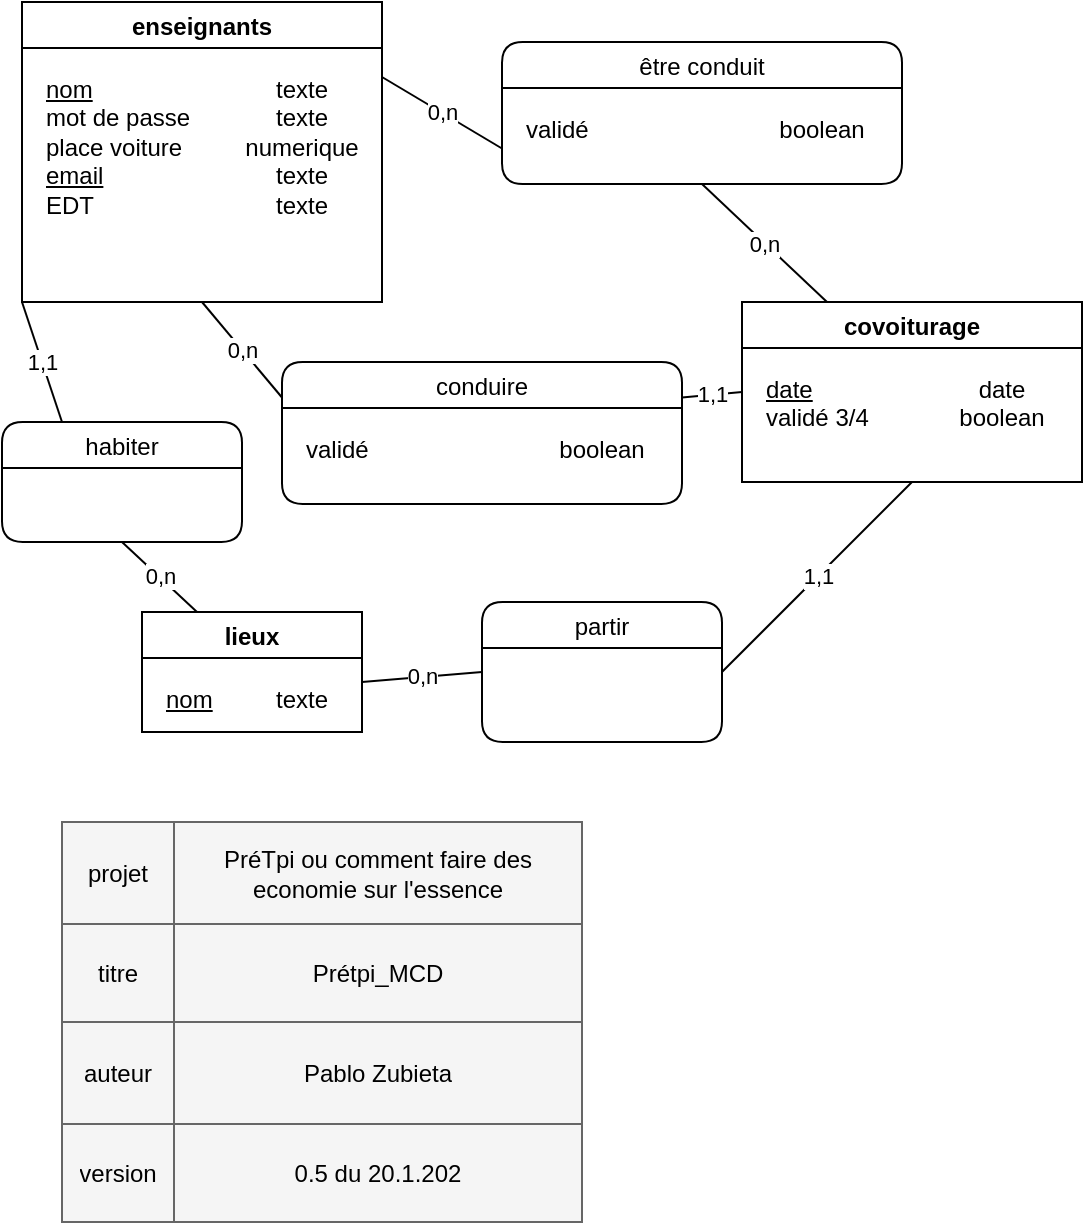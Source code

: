 <mxfile version="20.8.16" type="device"><diagram id="2-8-NAPyxzcTQ1t6RsNJ" name="Page-1"><mxGraphModel dx="1066" dy="766" grid="0" gridSize="10" guides="1" tooltips="1" connect="1" arrows="1" fold="1" page="1" pageScale="1" pageWidth="1169" pageHeight="827" math="0" shadow="0"><root><mxCell id="0"/><mxCell id="1" parent="0"/><mxCell id="dPWAgicj8FvbFGfztx_S-20" value="1,1" style="endArrow=none;html=1;rounded=0;fontColor=none;exitX=1;exitY=0.25;exitDx=0;exitDy=0;entryX=0;entryY=0.5;entryDx=0;entryDy=0;" parent="1" source="QiuYrpNzA8auyEKa5usx-108" target="QiuYrpNzA8auyEKa5usx-114" edge="1"><mxGeometry width="50" height="50" relative="1" as="geometry"><mxPoint x="600.96" y="261.96" as="sourcePoint"/><mxPoint x="693.95" y="262.05" as="targetPoint"/><Array as="points"/></mxGeometry></mxCell><mxCell id="QiuYrpNzA8auyEKa5usx-1" value="0,n" style="endArrow=none;html=1;rounded=0;fontColor=none;exitX=0.5;exitY=1;exitDx=0;exitDy=0;entryX=0;entryY=0.25;entryDx=0;entryDy=0;" parent="1" source="QiuYrpNzA8auyEKa5usx-105" target="QiuYrpNzA8auyEKa5usx-108" edge="1"><mxGeometry width="50" height="50" relative="1" as="geometry"><mxPoint x="336.05" y="262.05" as="sourcePoint"/><mxPoint x="438.08" y="261.96" as="targetPoint"/><Array as="points"/></mxGeometry></mxCell><mxCell id="QiuYrpNzA8auyEKa5usx-87" value="0,n" style="endArrow=none;html=1;entryX=0;entryY=0.75;entryDx=0;entryDy=0;exitX=1;exitY=0.25;exitDx=0;exitDy=0;" parent="1" source="QiuYrpNzA8auyEKa5usx-105" target="vQGPWnIht3JCz0oEdX8j-5" edge="1"><mxGeometry width="50" height="50" relative="1" as="geometry"><mxPoint x="310" y="410" as="sourcePoint"/><mxPoint x="300" y="137.5" as="targetPoint"/></mxGeometry></mxCell><mxCell id="QiuYrpNzA8auyEKa5usx-88" value="0,n" style="endArrow=none;html=1;exitX=0.5;exitY=1;exitDx=0;exitDy=0;entryX=0.25;entryY=0;entryDx=0;entryDy=0;" parent="1" source="vQGPWnIht3JCz0oEdX8j-5" target="QiuYrpNzA8auyEKa5usx-114" edge="1"><mxGeometry width="50" height="50" relative="1" as="geometry"><mxPoint x="500" y="137.5" as="sourcePoint"/><mxPoint x="480" y="210" as="targetPoint"/></mxGeometry></mxCell><mxCell id="QiuYrpNzA8auyEKa5usx-92" value="" style="shape=table;html=1;whiteSpace=wrap;startSize=0;container=1;collapsible=0;childLayout=tableLayout;fillColor=#f5f5f5;strokeColor=#666666;fontColor=#333333;" parent="1" vertex="1"><mxGeometry x="40" y="440" width="260" height="200" as="geometry"/></mxCell><mxCell id="QiuYrpNzA8auyEKa5usx-93" value="" style="shape=tableRow;horizontal=0;startSize=0;swimlaneHead=0;swimlaneBody=0;top=0;left=0;bottom=0;right=0;collapsible=0;dropTarget=0;fillColor=none;points=[[0,0.5],[1,0.5]];portConstraint=eastwest;" parent="QiuYrpNzA8auyEKa5usx-92" vertex="1"><mxGeometry width="260" height="51" as="geometry"/></mxCell><mxCell id="QiuYrpNzA8auyEKa5usx-94" value="projet" style="shape=partialRectangle;html=1;whiteSpace=wrap;connectable=0;fillColor=none;top=0;left=0;bottom=0;right=0;overflow=hidden;" parent="QiuYrpNzA8auyEKa5usx-93" vertex="1"><mxGeometry width="56" height="51" as="geometry"><mxRectangle width="56" height="51" as="alternateBounds"/></mxGeometry></mxCell><mxCell id="QiuYrpNzA8auyEKa5usx-95" value="PréTpi ou comment faire des economie sur l'essence" style="shape=partialRectangle;html=1;whiteSpace=wrap;connectable=0;fillColor=none;top=0;left=0;bottom=0;right=0;overflow=hidden;" parent="QiuYrpNzA8auyEKa5usx-93" vertex="1"><mxGeometry x="56" width="204" height="51" as="geometry"><mxRectangle width="204" height="51" as="alternateBounds"/></mxGeometry></mxCell><mxCell id="QiuYrpNzA8auyEKa5usx-96" value="" style="shape=tableRow;horizontal=0;startSize=0;swimlaneHead=0;swimlaneBody=0;top=0;left=0;bottom=0;right=0;collapsible=0;dropTarget=0;fillColor=none;points=[[0,0.5],[1,0.5]];portConstraint=eastwest;" parent="QiuYrpNzA8auyEKa5usx-92" vertex="1"><mxGeometry y="51" width="260" height="49" as="geometry"/></mxCell><mxCell id="QiuYrpNzA8auyEKa5usx-97" value="titre" style="shape=partialRectangle;html=1;whiteSpace=wrap;connectable=0;fillColor=none;top=0;left=0;bottom=0;right=0;overflow=hidden;" parent="QiuYrpNzA8auyEKa5usx-96" vertex="1"><mxGeometry width="56" height="49" as="geometry"><mxRectangle width="56" height="49" as="alternateBounds"/></mxGeometry></mxCell><mxCell id="QiuYrpNzA8auyEKa5usx-98" value="Prétpi_MCD" style="shape=partialRectangle;html=1;whiteSpace=wrap;connectable=0;fillColor=none;top=0;left=0;bottom=0;right=0;overflow=hidden;" parent="QiuYrpNzA8auyEKa5usx-96" vertex="1"><mxGeometry x="56" width="204" height="49" as="geometry"><mxRectangle width="204" height="49" as="alternateBounds"/></mxGeometry></mxCell><mxCell id="QiuYrpNzA8auyEKa5usx-99" value="" style="shape=tableRow;horizontal=0;startSize=0;swimlaneHead=0;swimlaneBody=0;top=0;left=0;bottom=0;right=0;collapsible=0;dropTarget=0;fillColor=none;points=[[0,0.5],[1,0.5]];portConstraint=eastwest;" parent="QiuYrpNzA8auyEKa5usx-92" vertex="1"><mxGeometry y="100" width="260" height="51" as="geometry"/></mxCell><mxCell id="QiuYrpNzA8auyEKa5usx-100" value="auteur" style="shape=partialRectangle;html=1;whiteSpace=wrap;connectable=0;fillColor=none;top=0;left=0;bottom=0;right=0;overflow=hidden;" parent="QiuYrpNzA8auyEKa5usx-99" vertex="1"><mxGeometry width="56" height="51" as="geometry"><mxRectangle width="56" height="51" as="alternateBounds"/></mxGeometry></mxCell><mxCell id="QiuYrpNzA8auyEKa5usx-101" value="Pablo Zubieta" style="shape=partialRectangle;html=1;whiteSpace=wrap;connectable=0;fillColor=none;top=0;left=0;bottom=0;right=0;overflow=hidden;" parent="QiuYrpNzA8auyEKa5usx-99" vertex="1"><mxGeometry x="56" width="204" height="51" as="geometry"><mxRectangle width="204" height="51" as="alternateBounds"/></mxGeometry></mxCell><mxCell id="QiuYrpNzA8auyEKa5usx-102" style="shape=tableRow;horizontal=0;startSize=0;swimlaneHead=0;swimlaneBody=0;top=0;left=0;bottom=0;right=0;collapsible=0;dropTarget=0;fillColor=none;points=[[0,0.5],[1,0.5]];portConstraint=eastwest;" parent="QiuYrpNzA8auyEKa5usx-92" vertex="1"><mxGeometry y="151" width="260" height="49" as="geometry"/></mxCell><mxCell id="QiuYrpNzA8auyEKa5usx-103" value="version" style="shape=partialRectangle;html=1;whiteSpace=wrap;connectable=0;fillColor=none;top=0;left=0;bottom=0;right=0;overflow=hidden;" parent="QiuYrpNzA8auyEKa5usx-102" vertex="1"><mxGeometry width="56" height="49" as="geometry"><mxRectangle width="56" height="49" as="alternateBounds"/></mxGeometry></mxCell><mxCell id="QiuYrpNzA8auyEKa5usx-104" value="0.5 du 20.1.202" style="shape=partialRectangle;html=1;whiteSpace=wrap;connectable=0;fillColor=none;top=0;left=0;bottom=0;right=0;overflow=hidden;" parent="QiuYrpNzA8auyEKa5usx-102" vertex="1"><mxGeometry x="56" width="204" height="49" as="geometry"><mxRectangle width="204" height="49" as="alternateBounds"/></mxGeometry></mxCell><mxCell id="QiuYrpNzA8auyEKa5usx-105" value="enseignants" style="swimlane;startSize=23;" parent="1" vertex="1"><mxGeometry x="20" y="30" width="180" height="150" as="geometry"/></mxCell><mxCell id="QiuYrpNzA8auyEKa5usx-106" value="&lt;u&gt;nom&lt;br&gt;&lt;/u&gt;mot de passe&lt;br&gt;place voiture&lt;br&gt;&lt;u&gt;email&lt;/u&gt;&lt;br&gt;EDT" style="text;html=1;strokeColor=none;fillColor=none;align=left;verticalAlign=top;whiteSpace=wrap;rounded=0;labelPosition=center;verticalLabelPosition=middle;" parent="QiuYrpNzA8auyEKa5usx-105" vertex="1"><mxGeometry x="10" y="30" width="100" height="90" as="geometry"/></mxCell><mxCell id="QiuYrpNzA8auyEKa5usx-107" value="texte&lt;br&gt;texte&lt;br&gt;numerique&lt;br&gt;texte&lt;br&gt;texte" style="text;html=1;strokeColor=none;fillColor=none;align=center;verticalAlign=top;whiteSpace=wrap;rounded=0;" parent="QiuYrpNzA8auyEKa5usx-105" vertex="1"><mxGeometry x="110" y="30" width="60" height="90" as="geometry"/></mxCell><mxCell id="QiuYrpNzA8auyEKa5usx-108" value="conduire" style="swimlane;rounded=1;fontStyle=0" parent="1" vertex="1"><mxGeometry x="150" y="210" width="200" height="71" as="geometry"/></mxCell><mxCell id="QiuYrpNzA8auyEKa5usx-109" value="validé&lt;br&gt;" style="text;html=1;strokeColor=none;fillColor=none;align=left;verticalAlign=top;whiteSpace=wrap;rounded=0;labelPosition=center;verticalLabelPosition=middle;" parent="QiuYrpNzA8auyEKa5usx-108" vertex="1"><mxGeometry x="10" y="30" width="90" height="60" as="geometry"/></mxCell><mxCell id="QiuYrpNzA8auyEKa5usx-110" value="boolean&lt;br&gt;&lt;br&gt;&lt;br&gt;" style="text;html=1;strokeColor=none;fillColor=none;align=center;verticalAlign=top;whiteSpace=wrap;rounded=0;" parent="QiuYrpNzA8auyEKa5usx-108" vertex="1"><mxGeometry x="130" y="30" width="60" height="60" as="geometry"/></mxCell><mxCell id="QiuYrpNzA8auyEKa5usx-114" value="covoiturage" style="swimlane;startSize=23;" parent="1" vertex="1"><mxGeometry x="380" y="180" width="170" height="90" as="geometry"/></mxCell><mxCell id="QiuYrpNzA8auyEKa5usx-115" value="&lt;u&gt;date&lt;/u&gt;&lt;br&gt;validé 3/4" style="text;html=1;strokeColor=none;fillColor=none;align=left;verticalAlign=top;whiteSpace=wrap;rounded=0;labelPosition=center;verticalLabelPosition=middle;" parent="QiuYrpNzA8auyEKa5usx-114" vertex="1"><mxGeometry x="10" y="30" width="80" height="50" as="geometry"/></mxCell><mxCell id="QiuYrpNzA8auyEKa5usx-116" value="date&lt;br&gt;boolean" style="text;html=1;strokeColor=none;fillColor=none;align=center;verticalAlign=top;whiteSpace=wrap;rounded=0;" parent="QiuYrpNzA8auyEKa5usx-114" vertex="1"><mxGeometry x="100" y="30" width="60" height="50" as="geometry"/></mxCell><mxCell id="ByET2Ea1KjFxoHSKj_pw-1" value="lieux" style="swimlane;startSize=23;" parent="1" vertex="1"><mxGeometry x="80" y="335" width="110" height="60" as="geometry"/></mxCell><mxCell id="ByET2Ea1KjFxoHSKj_pw-2" value="&lt;u&gt;nom&lt;br&gt;&lt;/u&gt;" style="text;html=1;strokeColor=none;fillColor=none;align=left;verticalAlign=top;whiteSpace=wrap;rounded=0;labelPosition=center;verticalLabelPosition=middle;" parent="ByET2Ea1KjFxoHSKj_pw-1" vertex="1"><mxGeometry x="10" y="30" width="100" height="20" as="geometry"/></mxCell><mxCell id="ByET2Ea1KjFxoHSKj_pw-3" value="texte" style="text;html=1;strokeColor=none;fillColor=none;align=center;verticalAlign=top;whiteSpace=wrap;rounded=0;" parent="ByET2Ea1KjFxoHSKj_pw-1" vertex="1"><mxGeometry x="50" y="30" width="60" height="30" as="geometry"/></mxCell><mxCell id="ByET2Ea1KjFxoHSKj_pw-5" value="habiter" style="swimlane;rounded=1;fontStyle=0;startSize=23;" parent="1" vertex="1"><mxGeometry x="10" y="240" width="120" height="60" as="geometry"/></mxCell><mxCell id="ByET2Ea1KjFxoHSKj_pw-8" value="1,1" style="endArrow=none;html=1;entryX=0.25;entryY=0;entryDx=0;entryDy=0;exitX=0;exitY=1;exitDx=0;exitDy=0;" parent="1" source="QiuYrpNzA8auyEKa5usx-105" target="ByET2Ea1KjFxoHSKj_pw-5" edge="1"><mxGeometry width="50" height="50" relative="1" as="geometry"><mxPoint x="40" y="180" as="sourcePoint"/><mxPoint x="110" y="300" as="targetPoint"/></mxGeometry></mxCell><mxCell id="ByET2Ea1KjFxoHSKj_pw-9" value="0,n" style="endArrow=none;html=1;entryX=0.25;entryY=0;entryDx=0;entryDy=0;exitX=0.5;exitY=1;exitDx=0;exitDy=0;" parent="1" source="ByET2Ea1KjFxoHSKj_pw-5" target="ByET2Ea1KjFxoHSKj_pw-1" edge="1"><mxGeometry width="50" height="50" relative="1" as="geometry"><mxPoint x="70" y="220" as="sourcePoint"/><mxPoint x="190" y="160" as="targetPoint"/></mxGeometry></mxCell><mxCell id="yOzWiPyIBAp60pPROtfr-13" value="1,1" style="endArrow=none;html=1;rounded=0;entryX=1;entryY=0.5;entryDx=0;entryDy=0;exitX=0.5;exitY=1;exitDx=0;exitDy=0;" parent="1" source="QiuYrpNzA8auyEKa5usx-114" target="vQGPWnIht3JCz0oEdX8j-2" edge="1"><mxGeometry width="50" height="50" relative="1" as="geometry"><mxPoint x="760" y="400" as="sourcePoint"/><mxPoint x="950" y="-210" as="targetPoint"/></mxGeometry></mxCell><mxCell id="vQGPWnIht3JCz0oEdX8j-2" value="partir" style="swimlane;rounded=1;fontStyle=0;startSize=23;" parent="1" vertex="1"><mxGeometry x="250" y="330" width="120" height="70" as="geometry"/></mxCell><mxCell id="vQGPWnIht3JCz0oEdX8j-3" value="0,n" style="endArrow=none;html=1;entryX=1;entryY=0.25;entryDx=0;entryDy=0;exitX=0;exitY=0.5;exitDx=0;exitDy=0;" parent="1" source="vQGPWnIht3JCz0oEdX8j-2" target="ByET2Ea1KjFxoHSKj_pw-2" edge="1"><mxGeometry width="50" height="50" relative="1" as="geometry"><mxPoint x="670" y="490" as="sourcePoint"/><mxPoint x="430" y="550" as="targetPoint"/></mxGeometry></mxCell><mxCell id="vQGPWnIht3JCz0oEdX8j-5" value="être conduit" style="swimlane;rounded=1;fontStyle=0" parent="1" vertex="1"><mxGeometry x="260" y="50" width="200" height="71" as="geometry"/></mxCell><mxCell id="vQGPWnIht3JCz0oEdX8j-6" value="validé&lt;br&gt;" style="text;html=1;strokeColor=none;fillColor=none;align=left;verticalAlign=top;whiteSpace=wrap;rounded=0;labelPosition=center;verticalLabelPosition=middle;" parent="vQGPWnIht3JCz0oEdX8j-5" vertex="1"><mxGeometry x="10" y="30" width="90" height="60" as="geometry"/></mxCell><mxCell id="vQGPWnIht3JCz0oEdX8j-7" value="boolean&lt;br&gt;&lt;br&gt;&lt;br&gt;" style="text;html=1;strokeColor=none;fillColor=none;align=center;verticalAlign=top;whiteSpace=wrap;rounded=0;" parent="vQGPWnIht3JCz0oEdX8j-5" vertex="1"><mxGeometry x="130" y="30" width="60" height="60" as="geometry"/></mxCell></root></mxGraphModel></diagram></mxfile>